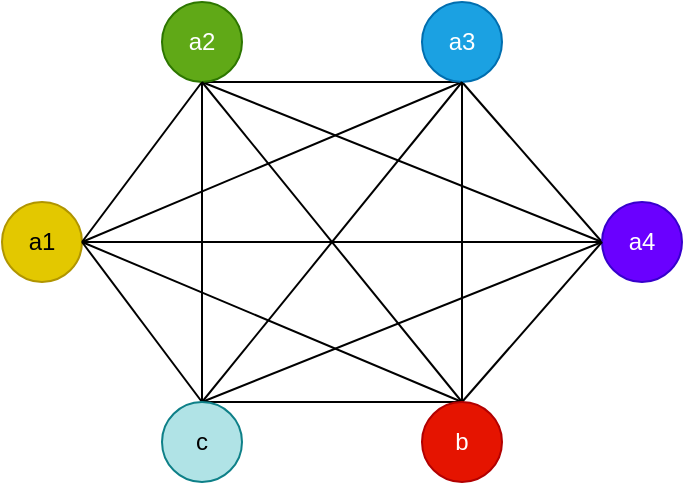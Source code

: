 <mxfile version="24.8.3">
  <diagram name="Page-1" id="M5Wk4aH_2PJSNhZ0P2gs">
    <mxGraphModel dx="989" dy="509" grid="1" gridSize="10" guides="1" tooltips="1" connect="1" arrows="1" fold="1" page="1" pageScale="1" pageWidth="850" pageHeight="1100" math="0" shadow="0">
      <root>
        <mxCell id="0" />
        <mxCell id="1" parent="0" />
        <mxCell id="8WPdodEFidBUqrJR1dXE-16" style="rounded=0;orthogonalLoop=1;jettySize=auto;html=1;entryX=0.5;entryY=1;entryDx=0;entryDy=0;endArrow=none;endFill=0;exitX=1;exitY=0.5;exitDx=0;exitDy=0;" edge="1" parent="1" source="8WPdodEFidBUqrJR1dXE-1" target="8WPdodEFidBUqrJR1dXE-3">
          <mxGeometry relative="1" as="geometry" />
        </mxCell>
        <mxCell id="8WPdodEFidBUqrJR1dXE-17" style="rounded=0;orthogonalLoop=1;jettySize=auto;html=1;endArrow=none;endFill=0;" edge="1" parent="1" source="8WPdodEFidBUqrJR1dXE-1" target="8WPdodEFidBUqrJR1dXE-5">
          <mxGeometry relative="1" as="geometry" />
        </mxCell>
        <mxCell id="8WPdodEFidBUqrJR1dXE-18" style="rounded=0;orthogonalLoop=1;jettySize=auto;html=1;entryX=0.5;entryY=0;entryDx=0;entryDy=0;endArrow=none;endFill=0;exitX=1;exitY=0.5;exitDx=0;exitDy=0;" edge="1" parent="1" source="8WPdodEFidBUqrJR1dXE-1" target="8WPdodEFidBUqrJR1dXE-6">
          <mxGeometry relative="1" as="geometry" />
        </mxCell>
        <mxCell id="8WPdodEFidBUqrJR1dXE-1" value="a1" style="ellipse;whiteSpace=wrap;html=1;aspect=fixed;fillColor=#e3c800;fontColor=#000000;strokeColor=#B09500;" vertex="1" parent="1">
          <mxGeometry x="140" y="250" width="40" height="40" as="geometry" />
        </mxCell>
        <mxCell id="8WPdodEFidBUqrJR1dXE-19" style="rounded=0;orthogonalLoop=1;jettySize=auto;html=1;entryX=1;entryY=0.5;entryDx=0;entryDy=0;endArrow=none;endFill=0;exitX=0.5;exitY=1;exitDx=0;exitDy=0;" edge="1" parent="1" source="8WPdodEFidBUqrJR1dXE-2" target="8WPdodEFidBUqrJR1dXE-1">
          <mxGeometry relative="1" as="geometry" />
        </mxCell>
        <mxCell id="8WPdodEFidBUqrJR1dXE-20" style="rounded=0;orthogonalLoop=1;jettySize=auto;html=1;entryX=0.5;entryY=1;entryDx=0;entryDy=0;endArrow=none;endFill=0;exitX=0.5;exitY=1;exitDx=0;exitDy=0;" edge="1" parent="1" source="8WPdodEFidBUqrJR1dXE-2" target="8WPdodEFidBUqrJR1dXE-3">
          <mxGeometry relative="1" as="geometry" />
        </mxCell>
        <mxCell id="8WPdodEFidBUqrJR1dXE-21" style="rounded=0;orthogonalLoop=1;jettySize=auto;html=1;entryX=0;entryY=0.5;entryDx=0;entryDy=0;endArrow=none;endFill=0;" edge="1" parent="1" target="8WPdodEFidBUqrJR1dXE-5">
          <mxGeometry relative="1" as="geometry">
            <mxPoint x="240" y="190" as="sourcePoint" />
          </mxGeometry>
        </mxCell>
        <mxCell id="8WPdodEFidBUqrJR1dXE-2" value="a2" style="ellipse;whiteSpace=wrap;html=1;aspect=fixed;fillColor=#60a917;fontColor=#ffffff;strokeColor=#2D7600;" vertex="1" parent="1">
          <mxGeometry x="220" y="150" width="40" height="40" as="geometry" />
        </mxCell>
        <mxCell id="8WPdodEFidBUqrJR1dXE-22" style="rounded=0;orthogonalLoop=1;jettySize=auto;html=1;entryX=0;entryY=0.5;entryDx=0;entryDy=0;endArrow=none;endFill=0;exitX=0.5;exitY=1;exitDx=0;exitDy=0;" edge="1" parent="1" source="8WPdodEFidBUqrJR1dXE-3" target="8WPdodEFidBUqrJR1dXE-5">
          <mxGeometry relative="1" as="geometry" />
        </mxCell>
        <mxCell id="8WPdodEFidBUqrJR1dXE-3" value="a3" style="ellipse;whiteSpace=wrap;html=1;aspect=fixed;fillColor=#1ba1e2;fontColor=#ffffff;strokeColor=#006EAF;" vertex="1" parent="1">
          <mxGeometry x="350" y="150" width="40" height="40" as="geometry" />
        </mxCell>
        <mxCell id="8WPdodEFidBUqrJR1dXE-5" value="a4" style="ellipse;whiteSpace=wrap;html=1;aspect=fixed;fillColor=#6a00ff;fontColor=#ffffff;strokeColor=#3700CC;" vertex="1" parent="1">
          <mxGeometry x="440" y="250" width="40" height="40" as="geometry" />
        </mxCell>
        <mxCell id="8WPdodEFidBUqrJR1dXE-12" style="rounded=0;orthogonalLoop=1;jettySize=auto;html=1;entryX=0.5;entryY=1;entryDx=0;entryDy=0;endArrow=none;endFill=0;exitX=0.5;exitY=0;exitDx=0;exitDy=0;" edge="1" parent="1" source="8WPdodEFidBUqrJR1dXE-6" target="8WPdodEFidBUqrJR1dXE-2">
          <mxGeometry relative="1" as="geometry" />
        </mxCell>
        <mxCell id="8WPdodEFidBUqrJR1dXE-13" style="rounded=0;orthogonalLoop=1;jettySize=auto;html=1;entryX=0.5;entryY=1;entryDx=0;entryDy=0;endArrow=none;endFill=0;" edge="1" parent="1" source="8WPdodEFidBUqrJR1dXE-6" target="8WPdodEFidBUqrJR1dXE-3">
          <mxGeometry relative="1" as="geometry" />
        </mxCell>
        <mxCell id="8WPdodEFidBUqrJR1dXE-14" style="rounded=0;orthogonalLoop=1;jettySize=auto;html=1;entryX=0;entryY=0.5;entryDx=0;entryDy=0;endArrow=none;endFill=0;" edge="1" parent="1" target="8WPdodEFidBUqrJR1dXE-5">
          <mxGeometry relative="1" as="geometry">
            <mxPoint x="370" y="350" as="sourcePoint" />
          </mxGeometry>
        </mxCell>
        <mxCell id="8WPdodEFidBUqrJR1dXE-15" style="rounded=0;orthogonalLoop=1;jettySize=auto;html=1;endArrow=none;endFill=0;exitX=0.5;exitY=0;exitDx=0;exitDy=0;" edge="1" parent="1" source="8WPdodEFidBUqrJR1dXE-6">
          <mxGeometry relative="1" as="geometry">
            <mxPoint x="240" y="350" as="targetPoint" />
          </mxGeometry>
        </mxCell>
        <mxCell id="8WPdodEFidBUqrJR1dXE-6" value="b" style="ellipse;whiteSpace=wrap;html=1;aspect=fixed;fillColor=#e51400;fontColor=#ffffff;strokeColor=#B20000;" vertex="1" parent="1">
          <mxGeometry x="350" y="350" width="40" height="40" as="geometry" />
        </mxCell>
        <mxCell id="8WPdodEFidBUqrJR1dXE-8" style="rounded=0;orthogonalLoop=1;jettySize=auto;html=1;endArrow=none;endFill=0;entryX=1;entryY=0.5;entryDx=0;entryDy=0;exitX=0.5;exitY=0;exitDx=0;exitDy=0;" edge="1" parent="1" source="8WPdodEFidBUqrJR1dXE-7" target="8WPdodEFidBUqrJR1dXE-1">
          <mxGeometry relative="1" as="geometry">
            <mxPoint x="180" y="300" as="targetPoint" />
          </mxGeometry>
        </mxCell>
        <mxCell id="8WPdodEFidBUqrJR1dXE-9" style="rounded=0;orthogonalLoop=1;jettySize=auto;html=1;entryX=0.5;entryY=1;entryDx=0;entryDy=0;endArrow=none;endFill=0;" edge="1" parent="1" source="8WPdodEFidBUqrJR1dXE-7" target="8WPdodEFidBUqrJR1dXE-2">
          <mxGeometry relative="1" as="geometry" />
        </mxCell>
        <mxCell id="8WPdodEFidBUqrJR1dXE-10" style="rounded=0;orthogonalLoop=1;jettySize=auto;html=1;entryX=0.5;entryY=1;entryDx=0;entryDy=0;endArrow=none;endFill=0;exitX=0.5;exitY=0;exitDx=0;exitDy=0;" edge="1" parent="1" source="8WPdodEFidBUqrJR1dXE-7" target="8WPdodEFidBUqrJR1dXE-3">
          <mxGeometry relative="1" as="geometry" />
        </mxCell>
        <mxCell id="8WPdodEFidBUqrJR1dXE-11" style="rounded=0;orthogonalLoop=1;jettySize=auto;html=1;entryX=0;entryY=0.5;entryDx=0;entryDy=0;endArrow=none;endFill=0;" edge="1" parent="1" target="8WPdodEFidBUqrJR1dXE-5">
          <mxGeometry relative="1" as="geometry">
            <mxPoint x="240" y="350" as="sourcePoint" />
          </mxGeometry>
        </mxCell>
        <mxCell id="8WPdodEFidBUqrJR1dXE-7" value="c" style="ellipse;whiteSpace=wrap;html=1;aspect=fixed;fillColor=#b0e3e6;strokeColor=#0e8088;" vertex="1" parent="1">
          <mxGeometry x="220" y="350" width="40" height="40" as="geometry" />
        </mxCell>
      </root>
    </mxGraphModel>
  </diagram>
</mxfile>
